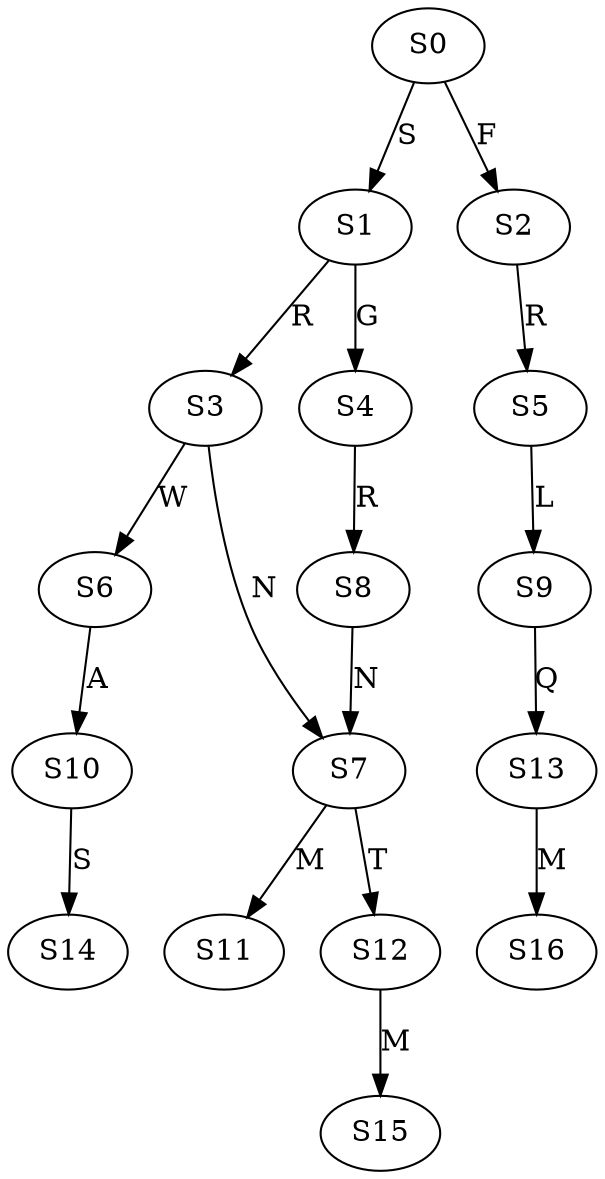 strict digraph  {
	S0 -> S1 [ label = S ];
	S0 -> S2 [ label = F ];
	S1 -> S3 [ label = R ];
	S1 -> S4 [ label = G ];
	S2 -> S5 [ label = R ];
	S3 -> S6 [ label = W ];
	S3 -> S7 [ label = N ];
	S4 -> S8 [ label = R ];
	S5 -> S9 [ label = L ];
	S6 -> S10 [ label = A ];
	S7 -> S11 [ label = M ];
	S7 -> S12 [ label = T ];
	S8 -> S7 [ label = N ];
	S9 -> S13 [ label = Q ];
	S10 -> S14 [ label = S ];
	S12 -> S15 [ label = M ];
	S13 -> S16 [ label = M ];
}
